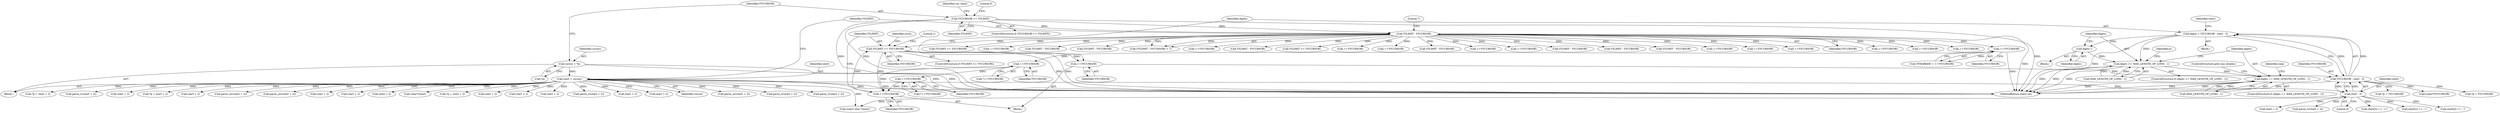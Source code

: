 digraph "1_php-src_1a23ebc1fff59bf480ca92963b36eba5c1b904c4@integer" {
"1002044" [label="(Call,digits = YYCURSOR - start - 3)"];
"1002046" [label="(Call,YYCURSOR - start - 3)"];
"1002040" [label="(Call,++YYCURSOR)"];
"1002016" [label="(Call,YYLIMIT <= YYCURSOR)"];
"1000152" [label="(Call,YYLIMIT - YYCURSOR)"];
"1000125" [label="(Call,YYCURSOR >= YYLIMIT)"];
"1002013" [label="(Call,++YYCURSOR)"];
"1002000" [label="(Call,++YYCURSOR)"];
"1001966" [label="(Call,++YYCURSOR)"];
"1000255" [label="(Call,++YYCURSOR)"];
"1002048" [label="(Call,start - 3)"];
"1000144" [label="(Call,start = cursor)"];
"1000120" [label="(Call,cursor = *p)"];
"1002064" [label="(Call,digits--)"];
"1002067" [label="(Call,digits >= MAX_LENGTH_OF_LONG - 1)"];
"1002074" [label="(Call,digits == MAX_LENGTH_OF_LONG - 1)"];
"1000146" [label="(Identifier,cursor)"];
"1000339" [label="(Call,++YYCURSOR)"];
"1000145" [label="(Identifier,start)"];
"1000311" [label="(Call,++YYCURSOR)"];
"1001168" [label="(Call,parse_uiv(start + 2))"];
"1002058" [label="(Call,start[2] == '+')"];
"1002076" [label="(Call,MAX_LENGTH_OF_LONG - 1)"];
"1002415" [label="(Call,start + 2)"];
"1002161" [label="(Call,start + 2)"];
"1002053" [label="(Call,start[2] == '-')"];
"1002016" [label="(Call,YYLIMIT <= YYCURSOR)"];
"1002046" [label="(Call,YYCURSOR - start - 3)"];
"1002075" [label="(Identifier,digits)"];
"1000255" [label="(Call,++YYCURSOR)"];
"1002103" [label="(Call,start[2] == '-')"];
"1001965" [label="(Call,*++YYCURSOR)"];
"1002014" [label="(Identifier,YYCURSOR)"];
"1001999" [label="(Call,*++YYCURSOR)"];
"1002065" [label="(Identifier,digits)"];
"1000120" [label="(Call,cursor = *p)"];
"1002041" [label="(Identifier,YYCURSOR)"];
"1000215" [label="(Call,++YYCURSOR)"];
"1002055" [label="(Identifier,start)"];
"1000154" [label="(Identifier,YYCURSOR)"];
"1000133" [label="(Identifier,var_hash)"];
"1000121" [label="(Identifier,cursor)"];
"1000493" [label="(Call,start + 2)"];
"1002471" [label="(MethodReturn,static int)"];
"1000256" [label="(Identifier,YYCURSOR)"];
"1000130" [label="(Literal,0)"];
"1001903" [label="(Call,(char*)start)"];
"1000283" [label="(Call,++YYCURSOR)"];
"1001347" [label="(Call,*p = start + 2)"];
"1002020" [label="(Literal,1)"];
"1001967" [label="(Identifier,YYCURSOR)"];
"1000269" [label="(Call,++YYCURSOR)"];
"1000147" [label="(Block,)"];
"1000297" [label="(Call,++YYCURSOR)"];
"1002067" [label="(Call,digits >= MAX_LENGTH_OF_LONG - 1)"];
"1002273" [label="(Call,start + 2)"];
"1002085" [label="(Call,(char*)YYCURSOR)"];
"1000253" [label="(Call,YYMARKER = ++YYCURSOR)"];
"1002074" [label="(Call,digits == MAX_LENGTH_OF_LONG - 1)"];
"1002374" [label="(Call,YYLIMIT <= YYCURSOR)"];
"1002045" [label="(Identifier,digits)"];
"1002001" [label="(Identifier,YYCURSOR)"];
"1000153" [label="(Identifier,YYLIMIT)"];
"1002068" [label="(Identifier,digits)"];
"1001185" [label="(Call,start + 2)"];
"1002049" [label="(Identifier,start)"];
"1001034" [label="(Call,parse_iv(start + 2))"];
"1001334" [label="(Call,start + 2)"];
"1002044" [label="(Call,digits = YYCURSOR - start - 3)"];
"1002013" [label="(Call,++YYCURSOR)"];
"1000241" [label="(Call,++YYCURSOR)"];
"1002042" [label="(Block,)"];
"1001169" [label="(Call,start + 2)"];
"1000492" [label="(Call,parse_uiv(start + 2))"];
"1001628" [label="(Call,YYLIMIT - YYCURSOR)"];
"1002018" [label="(Identifier,YYCURSOR)"];
"1000155" [label="(Literal,7)"];
"1000122" [label="(Call,*p)"];
"1002113" [label="(Call,*p = YYCURSOR)"];
"1002000" [label="(Call,++YYCURSOR)"];
"1000144" [label="(Call,start = cursor)"];
"1001290" [label="(Call,YYLIMIT - YYCURSOR)"];
"1000124" [label="(ControlStructure,if (YYCURSOR >= YYLIMIT))"];
"1000111" [label="(Block,)"];
"1002069" [label="(Call,MAX_LENGTH_OF_LONG - 1)"];
"1002047" [label="(Identifier,YYCURSOR)"];
"1002040" [label="(Call,++YYCURSOR)"];
"1000151" [label="(Call,(YYLIMIT - YYCURSOR) < 7)"];
"1002064" [label="(Call,digits--)"];
"1000361" [label="(Call,++YYCURSOR)"];
"1002050" [label="(Literal,3)"];
"1000513" [label="(Call,start + 2)"];
"1001125" [label="(Call,YYLIMIT - YYCURSOR)"];
"1002082" [label="(Identifier,cmp)"];
"1002048" [label="(Call,start - 3)"];
"1002015" [label="(ControlStructure,if (YYLIMIT <= YYCURSOR))"];
"1002232" [label="(Call,YYLIMIT <= YYCURSOR)"];
"1002112" [label="(ControlStructure,goto use_double;)"];
"1002160" [label="(Call,parse_iv(start + 2))"];
"1002066" [label="(ControlStructure,if (digits >= MAX_LENGTH_OF_LONG - 1))"];
"1000348" [label="(Call,++YYCURSOR)"];
"1002272" [label="(Call,parse_iv(start + 2))"];
"1000510" [label="(Call,*p = start + 2)"];
"1002414" [label="(Call,parse_iv(start + 2))"];
"1001035" [label="(Call,start + 2)"];
"1002063" [label="(Block,)"];
"1001182" [label="(Call,*p = start + 2)"];
"1000152" [label="(Call,YYLIMIT - YYCURSOR)"];
"1000126" [label="(Identifier,YYCURSOR)"];
"1000325" [label="(Call,++YYCURSOR)"];
"1000127" [label="(Identifier,YYLIMIT)"];
"1002073" [label="(ControlStructure,if (digits == MAX_LENGTH_OF_LONG - 1))"];
"1001542" [label="(Call,YYLIMIT - YYCURSOR)"];
"1000125" [label="(Call,YYCURSOR >= YYLIMIT)"];
"1000198" [label="(Call,++YYCURSOR)"];
"1002022" [label="(Identifier,yych)"];
"1001692" [label="(Call,(const char *)start)"];
"1002120" [label="(Call,start + 2)"];
"1000227" [label="(Call,++YYCURSOR)"];
"1001966" [label="(Call,++YYCURSOR)"];
"1000886" [label="(Call,YYLIMIT - YYCURSOR)"];
"1002115" [label="(Identifier,p)"];
"1000993" [label="(Call,YYLIMIT - YYCURSOR)"];
"1001350" [label="(Call,start + 2)"];
"1001684" [label="(Call,*p = YYCURSOR)"];
"1001333" [label="(Call,parse_uiv(start + 2))"];
"1002119" [label="(Call,parse_iv(start + 2))"];
"1002017" [label="(Identifier,YYLIMIT)"];
"1000412" [label="(Call,YYLIMIT - YYCURSOR)"];
"1002044" -> "1002042"  [label="AST: "];
"1002044" -> "1002046"  [label="CFG: "];
"1002045" -> "1002044"  [label="AST: "];
"1002046" -> "1002044"  [label="AST: "];
"1002055" -> "1002044"  [label="CFG: "];
"1002044" -> "1002471"  [label="DDG: "];
"1002046" -> "1002044"  [label="DDG: "];
"1002046" -> "1002044"  [label="DDG: "];
"1002044" -> "1002064"  [label="DDG: "];
"1002044" -> "1002067"  [label="DDG: "];
"1002046" -> "1002048"  [label="CFG: "];
"1002047" -> "1002046"  [label="AST: "];
"1002048" -> "1002046"  [label="AST: "];
"1002046" -> "1002471"  [label="DDG: "];
"1002046" -> "1001684"  [label="DDG: "];
"1002040" -> "1002046"  [label="DDG: "];
"1002048" -> "1002046"  [label="DDG: "];
"1002048" -> "1002046"  [label="DDG: "];
"1002046" -> "1002085"  [label="DDG: "];
"1002046" -> "1002113"  [label="DDG: "];
"1002040" -> "1000147"  [label="AST: "];
"1002040" -> "1002041"  [label="CFG: "];
"1002041" -> "1002040"  [label="AST: "];
"1002045" -> "1002040"  [label="CFG: "];
"1002016" -> "1002040"  [label="DDG: "];
"1002016" -> "1002015"  [label="AST: "];
"1002016" -> "1002018"  [label="CFG: "];
"1002017" -> "1002016"  [label="AST: "];
"1002018" -> "1002016"  [label="AST: "];
"1002020" -> "1002016"  [label="CFG: "];
"1002022" -> "1002016"  [label="CFG: "];
"1002016" -> "1002471"  [label="DDG: "];
"1002016" -> "1002471"  [label="DDG: "];
"1002016" -> "1002013"  [label="DDG: "];
"1000152" -> "1002016"  [label="DDG: "];
"1002013" -> "1002016"  [label="DDG: "];
"1000152" -> "1000151"  [label="AST: "];
"1000152" -> "1000154"  [label="CFG: "];
"1000153" -> "1000152"  [label="AST: "];
"1000154" -> "1000152"  [label="AST: "];
"1000155" -> "1000152"  [label="CFG: "];
"1000152" -> "1002471"  [label="DDG: "];
"1000152" -> "1000151"  [label="DDG: "];
"1000152" -> "1000151"  [label="DDG: "];
"1000125" -> "1000152"  [label="DDG: "];
"1000125" -> "1000152"  [label="DDG: "];
"1000152" -> "1000198"  [label="DDG: "];
"1000152" -> "1000215"  [label="DDG: "];
"1000152" -> "1000227"  [label="DDG: "];
"1000152" -> "1000241"  [label="DDG: "];
"1000152" -> "1000255"  [label="DDG: "];
"1000152" -> "1000269"  [label="DDG: "];
"1000152" -> "1000283"  [label="DDG: "];
"1000152" -> "1000297"  [label="DDG: "];
"1000152" -> "1000311"  [label="DDG: "];
"1000152" -> "1000325"  [label="DDG: "];
"1000152" -> "1000339"  [label="DDG: "];
"1000152" -> "1000348"  [label="DDG: "];
"1000152" -> "1000361"  [label="DDG: "];
"1000152" -> "1000412"  [label="DDG: "];
"1000152" -> "1000886"  [label="DDG: "];
"1000152" -> "1000993"  [label="DDG: "];
"1000152" -> "1001125"  [label="DDG: "];
"1000152" -> "1001290"  [label="DDG: "];
"1000152" -> "1001542"  [label="DDG: "];
"1000152" -> "1001628"  [label="DDG: "];
"1000152" -> "1002232"  [label="DDG: "];
"1000152" -> "1002374"  [label="DDG: "];
"1000125" -> "1000124"  [label="AST: "];
"1000125" -> "1000127"  [label="CFG: "];
"1000126" -> "1000125"  [label="AST: "];
"1000127" -> "1000125"  [label="AST: "];
"1000130" -> "1000125"  [label="CFG: "];
"1000133" -> "1000125"  [label="CFG: "];
"1000125" -> "1002471"  [label="DDG: "];
"1000125" -> "1002471"  [label="DDG: "];
"1000125" -> "1002471"  [label="DDG: "];
"1002013" -> "1000147"  [label="AST: "];
"1002013" -> "1002014"  [label="CFG: "];
"1002014" -> "1002013"  [label="AST: "];
"1002017" -> "1002013"  [label="CFG: "];
"1002000" -> "1002013"  [label="DDG: "];
"1001966" -> "1002013"  [label="DDG: "];
"1002000" -> "1001999"  [label="AST: "];
"1002000" -> "1002001"  [label="CFG: "];
"1002001" -> "1002000"  [label="AST: "];
"1001999" -> "1002000"  [label="CFG: "];
"1001966" -> "1002000"  [label="DDG: "];
"1001966" -> "1001965"  [label="AST: "];
"1001966" -> "1001967"  [label="CFG: "];
"1001967" -> "1001966"  [label="AST: "];
"1001965" -> "1001966"  [label="CFG: "];
"1000255" -> "1001966"  [label="DDG: "];
"1000255" -> "1000253"  [label="AST: "];
"1000255" -> "1000256"  [label="CFG: "];
"1000256" -> "1000255"  [label="AST: "];
"1000253" -> "1000255"  [label="CFG: "];
"1000255" -> "1002471"  [label="DDG: "];
"1000255" -> "1000253"  [label="DDG: "];
"1002048" -> "1002050"  [label="CFG: "];
"1002049" -> "1002048"  [label="AST: "];
"1002050" -> "1002048"  [label="AST: "];
"1002048" -> "1001692"  [label="DDG: "];
"1000144" -> "1002048"  [label="DDG: "];
"1002048" -> "1002053"  [label="DDG: "];
"1002048" -> "1002058"  [label="DDG: "];
"1002048" -> "1002103"  [label="DDG: "];
"1002048" -> "1002119"  [label="DDG: "];
"1002048" -> "1002120"  [label="DDG: "];
"1000144" -> "1000111"  [label="AST: "];
"1000144" -> "1000146"  [label="CFG: "];
"1000145" -> "1000144"  [label="AST: "];
"1000146" -> "1000144"  [label="AST: "];
"1000153" -> "1000144"  [label="CFG: "];
"1000144" -> "1002471"  [label="DDG: "];
"1000144" -> "1002471"  [label="DDG: "];
"1000120" -> "1000144"  [label="DDG: "];
"1000144" -> "1000492"  [label="DDG: "];
"1000144" -> "1000493"  [label="DDG: "];
"1000144" -> "1000510"  [label="DDG: "];
"1000144" -> "1000513"  [label="DDG: "];
"1000144" -> "1001034"  [label="DDG: "];
"1000144" -> "1001035"  [label="DDG: "];
"1000144" -> "1001168"  [label="DDG: "];
"1000144" -> "1001169"  [label="DDG: "];
"1000144" -> "1001182"  [label="DDG: "];
"1000144" -> "1001185"  [label="DDG: "];
"1000144" -> "1001333"  [label="DDG: "];
"1000144" -> "1001334"  [label="DDG: "];
"1000144" -> "1001347"  [label="DDG: "];
"1000144" -> "1001350"  [label="DDG: "];
"1000144" -> "1001692"  [label="DDG: "];
"1000144" -> "1001903"  [label="DDG: "];
"1000144" -> "1002160"  [label="DDG: "];
"1000144" -> "1002161"  [label="DDG: "];
"1000144" -> "1002272"  [label="DDG: "];
"1000144" -> "1002273"  [label="DDG: "];
"1000144" -> "1002414"  [label="DDG: "];
"1000144" -> "1002415"  [label="DDG: "];
"1000120" -> "1000111"  [label="AST: "];
"1000120" -> "1000122"  [label="CFG: "];
"1000121" -> "1000120"  [label="AST: "];
"1000122" -> "1000120"  [label="AST: "];
"1000126" -> "1000120"  [label="CFG: "];
"1000120" -> "1002471"  [label="DDG: "];
"1000120" -> "1002471"  [label="DDG: "];
"1002064" -> "1002063"  [label="AST: "];
"1002064" -> "1002065"  [label="CFG: "];
"1002065" -> "1002064"  [label="AST: "];
"1002068" -> "1002064"  [label="CFG: "];
"1002064" -> "1002067"  [label="DDG: "];
"1002067" -> "1002066"  [label="AST: "];
"1002067" -> "1002069"  [label="CFG: "];
"1002068" -> "1002067"  [label="AST: "];
"1002069" -> "1002067"  [label="AST: "];
"1002075" -> "1002067"  [label="CFG: "];
"1002115" -> "1002067"  [label="CFG: "];
"1002067" -> "1002471"  [label="DDG: "];
"1002067" -> "1002471"  [label="DDG: "];
"1002067" -> "1002471"  [label="DDG: "];
"1002069" -> "1002067"  [label="DDG: "];
"1002069" -> "1002067"  [label="DDG: "];
"1002067" -> "1002074"  [label="DDG: "];
"1002074" -> "1002073"  [label="AST: "];
"1002074" -> "1002076"  [label="CFG: "];
"1002075" -> "1002074"  [label="AST: "];
"1002076" -> "1002074"  [label="AST: "];
"1002082" -> "1002074"  [label="CFG: "];
"1002112" -> "1002074"  [label="CFG: "];
"1002074" -> "1002471"  [label="DDG: "];
"1002074" -> "1002471"  [label="DDG: "];
"1002074" -> "1002471"  [label="DDG: "];
"1002076" -> "1002074"  [label="DDG: "];
"1002076" -> "1002074"  [label="DDG: "];
}
